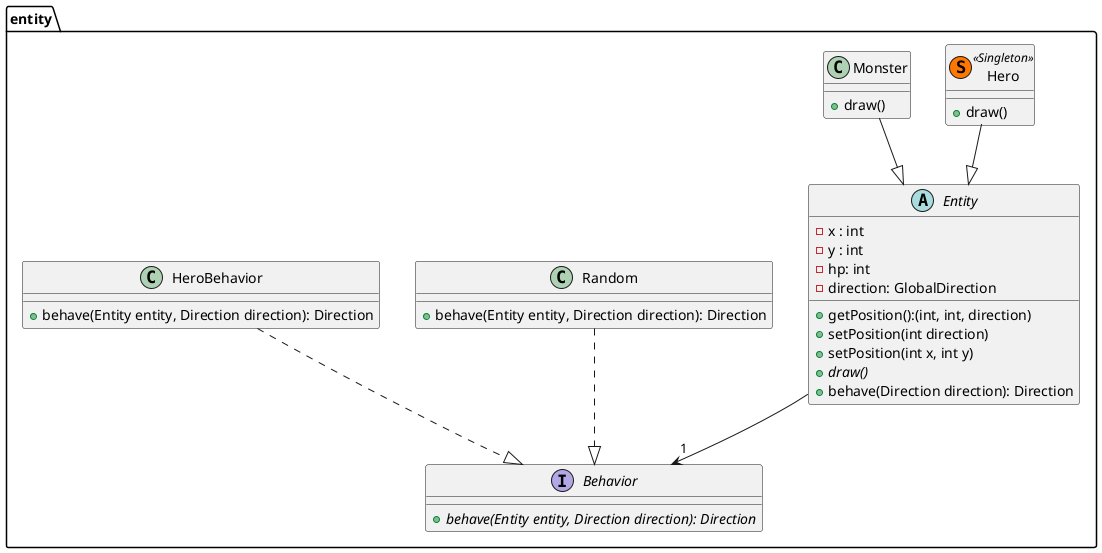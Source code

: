 @startuml

package entity{

    abstract Entity{
        - x : int
        - y : int
        - hp: int
        - direction: GlobalDirection
        + getPosition():(int, int, direction)
        + setPosition(int direction)
        + setPosition(int x, int y)
        + {abstract} draw()
        + behave(Direction direction): Direction
    }

    class Hero << (S,#FF7700) Singleton >>{
        + draw()
    }

    class Monster{
        + draw()
    }

    interface Behavior{
        + {abstract} behave(Entity entity, Direction direction): Direction
    }

    class Random{
        + behave(Entity entity, Direction direction): Direction
    }

    class HeroBehavior{
        + behave(Entity entity, Direction direction): Direction
    }

}

Hero --|> Entity
Monster --|> Entity
Entity --> "1" Behavior
HeroBehavior ..|> Behavior
Random ..|> Behavior

@enduml